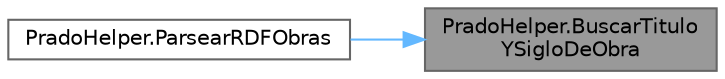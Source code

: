 digraph "PradoHelper.BuscarTituloYSigloDeObra"
{
 // LATEX_PDF_SIZE
  bgcolor="transparent";
  edge [fontname=Helvetica,fontsize=10,labelfontname=Helvetica,labelfontsize=10];
  node [fontname=Helvetica,fontsize=10,shape=box,height=0.2,width=0.4];
  rankdir="RL";
  Node1 [id="Node000001",label="PradoHelper.BuscarTitulo\lYSigloDeObra",height=0.2,width=0.4,color="gray40", fillcolor="grey60", style="filled", fontcolor="black",tooltip=" "];
  Node1 -> Node2 [id="edge3_Node000001_Node000002",dir="back",color="steelblue1",style="solid",tooltip=" "];
  Node2 [id="Node000002",label="PradoHelper.ParsearRDFObras",height=0.2,width=0.4,color="grey40", fillcolor="white", style="filled",URL="$class_prado_helper.html#a280f245dd7aa78f62b82023cce3a1289",tooltip="Parsear el RDF para extraer los nombres de las obras y sus siglos."];
}
